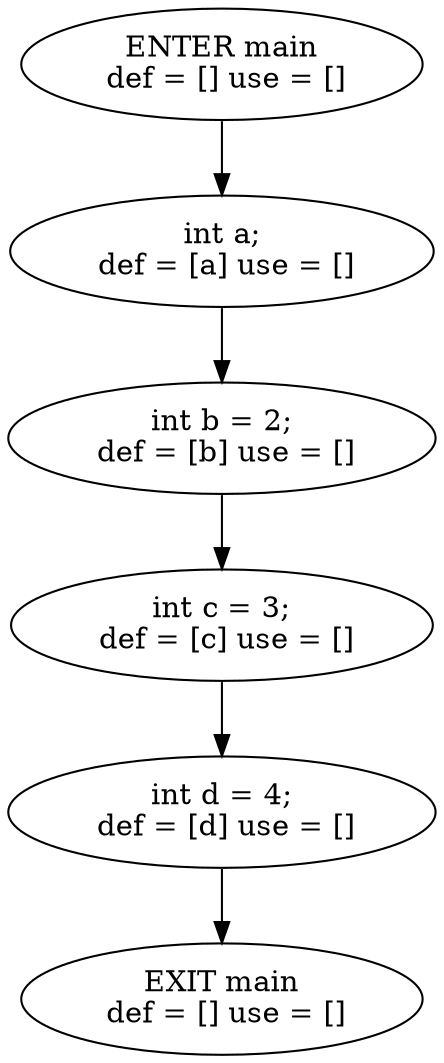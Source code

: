 strict digraph G {
  0 [ label="ENTER main
 def = [] use = []" ];
  1 [ label="EXIT main
 def = [] use = []" ];
  2 [ label="int a;
 def = [a] use = []" ];
  3 [ label="int b = 2;
 def = [b] use = []" ];
  4 [ label="int c = 3;
 def = [c] use = []" ];
  5 [ label="int d = 4;
 def = [d] use = []" ];
  0 -> 2;
  2 -> 3;
  3 -> 4;
  4 -> 5;
  5 -> 1;
}
